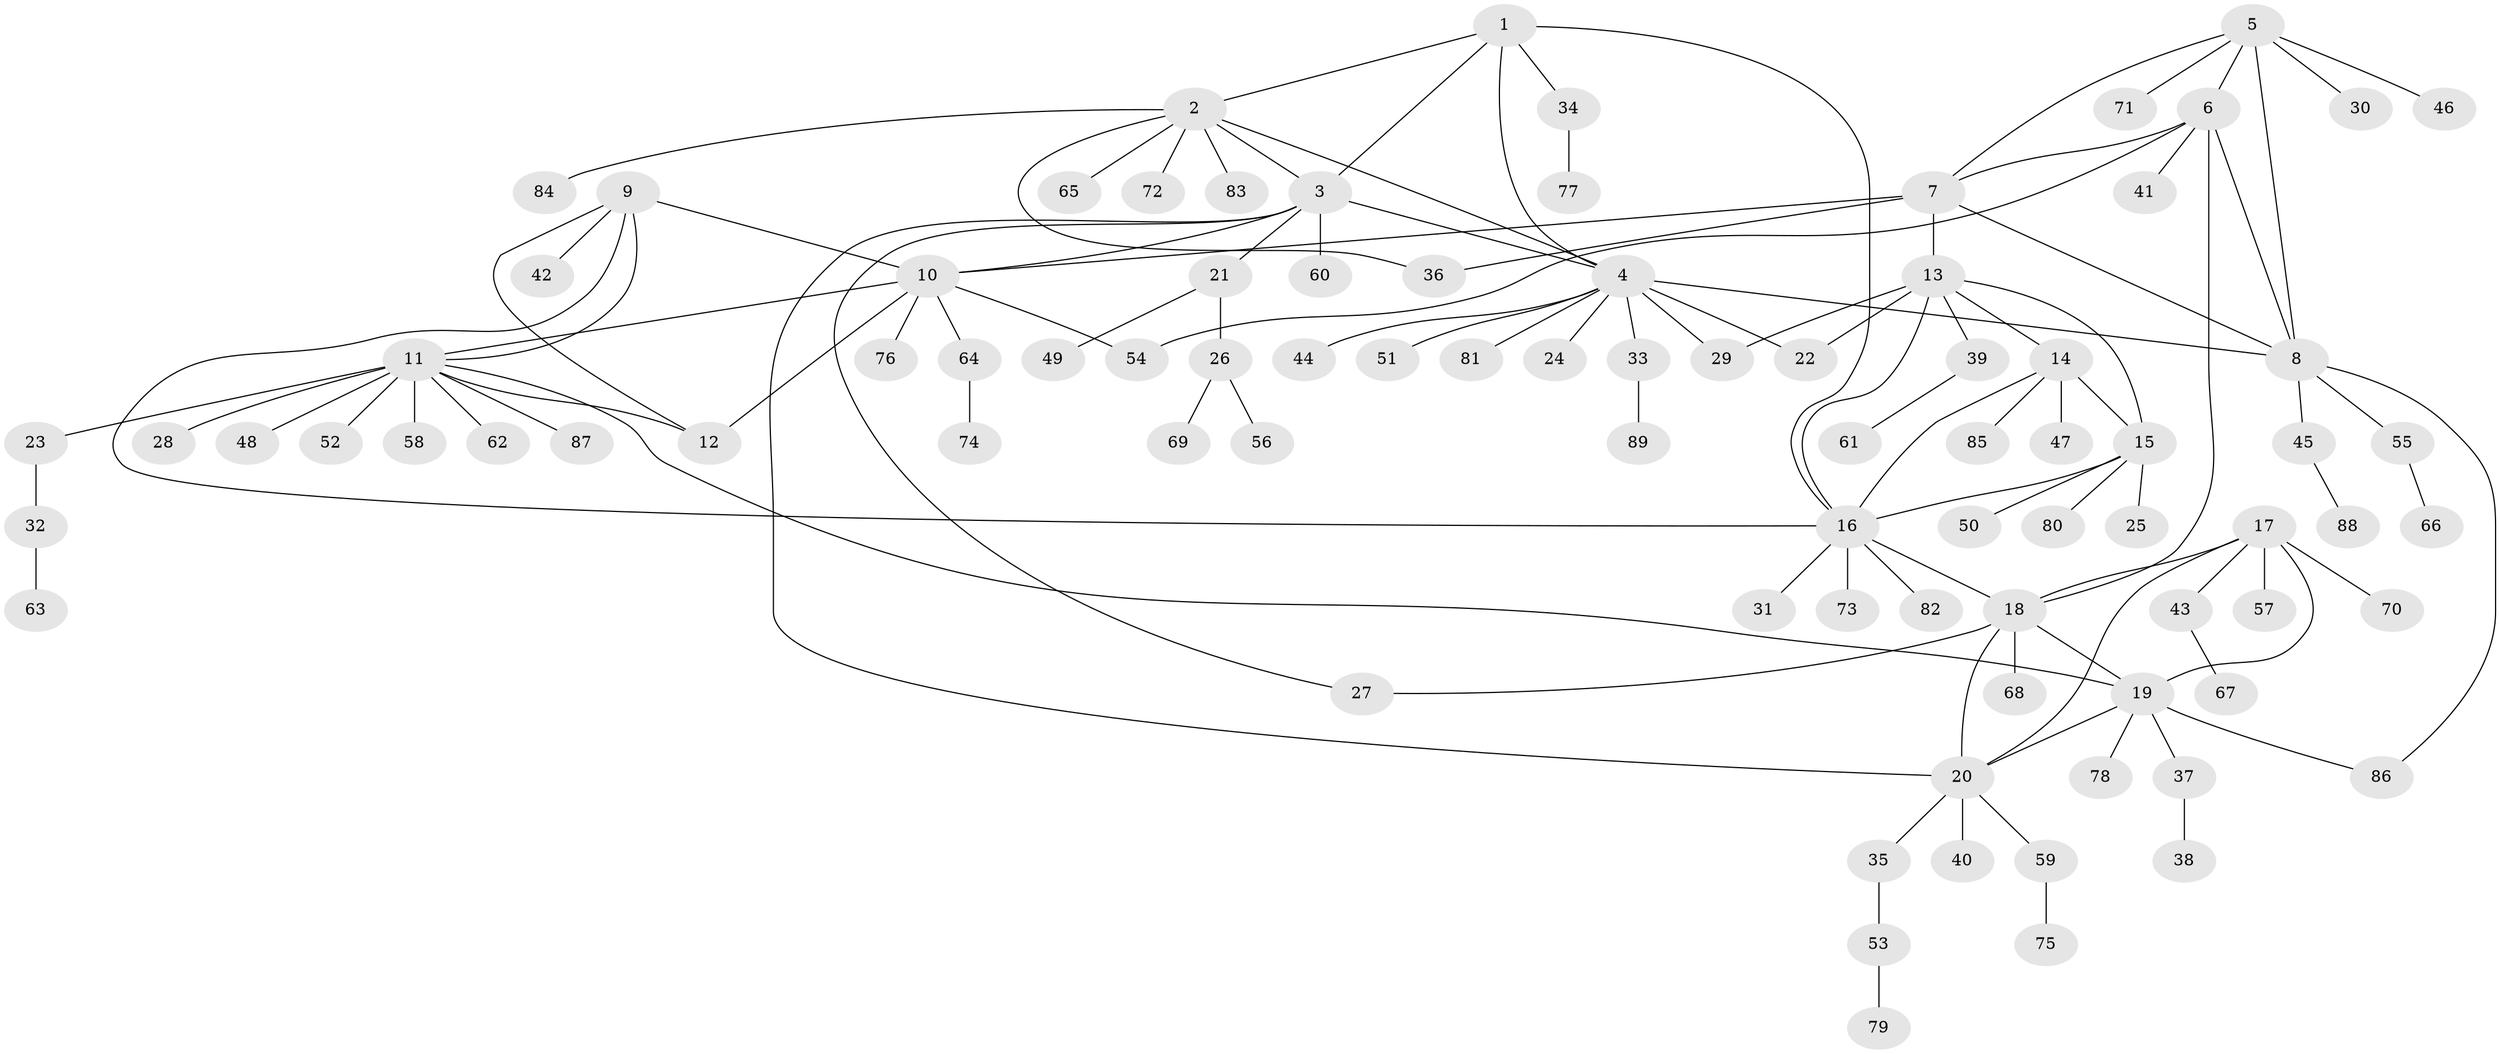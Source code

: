 // Generated by graph-tools (version 1.1) at 2025/15/03/09/25 04:15:46]
// undirected, 89 vertices, 115 edges
graph export_dot {
graph [start="1"]
  node [color=gray90,style=filled];
  1;
  2;
  3;
  4;
  5;
  6;
  7;
  8;
  9;
  10;
  11;
  12;
  13;
  14;
  15;
  16;
  17;
  18;
  19;
  20;
  21;
  22;
  23;
  24;
  25;
  26;
  27;
  28;
  29;
  30;
  31;
  32;
  33;
  34;
  35;
  36;
  37;
  38;
  39;
  40;
  41;
  42;
  43;
  44;
  45;
  46;
  47;
  48;
  49;
  50;
  51;
  52;
  53;
  54;
  55;
  56;
  57;
  58;
  59;
  60;
  61;
  62;
  63;
  64;
  65;
  66;
  67;
  68;
  69;
  70;
  71;
  72;
  73;
  74;
  75;
  76;
  77;
  78;
  79;
  80;
  81;
  82;
  83;
  84;
  85;
  86;
  87;
  88;
  89;
  1 -- 2;
  1 -- 3;
  1 -- 4;
  1 -- 16;
  1 -- 34;
  2 -- 3;
  2 -- 4;
  2 -- 36;
  2 -- 65;
  2 -- 72;
  2 -- 83;
  2 -- 84;
  3 -- 4;
  3 -- 10;
  3 -- 20;
  3 -- 21;
  3 -- 27;
  3 -- 60;
  4 -- 8;
  4 -- 22;
  4 -- 24;
  4 -- 29;
  4 -- 33;
  4 -- 44;
  4 -- 51;
  4 -- 81;
  5 -- 6;
  5 -- 7;
  5 -- 8;
  5 -- 30;
  5 -- 46;
  5 -- 71;
  6 -- 7;
  6 -- 8;
  6 -- 18;
  6 -- 41;
  6 -- 54;
  7 -- 8;
  7 -- 10;
  7 -- 13;
  7 -- 36;
  8 -- 45;
  8 -- 55;
  8 -- 86;
  9 -- 10;
  9 -- 11;
  9 -- 12;
  9 -- 16;
  9 -- 42;
  10 -- 11;
  10 -- 12;
  10 -- 54;
  10 -- 64;
  10 -- 76;
  11 -- 12;
  11 -- 19;
  11 -- 23;
  11 -- 28;
  11 -- 48;
  11 -- 52;
  11 -- 58;
  11 -- 62;
  11 -- 87;
  13 -- 14;
  13 -- 15;
  13 -- 16;
  13 -- 22;
  13 -- 29;
  13 -- 39;
  14 -- 15;
  14 -- 16;
  14 -- 47;
  14 -- 85;
  15 -- 16;
  15 -- 25;
  15 -- 50;
  15 -- 80;
  16 -- 18;
  16 -- 31;
  16 -- 73;
  16 -- 82;
  17 -- 18;
  17 -- 19;
  17 -- 20;
  17 -- 43;
  17 -- 57;
  17 -- 70;
  18 -- 19;
  18 -- 20;
  18 -- 27;
  18 -- 68;
  19 -- 20;
  19 -- 37;
  19 -- 78;
  19 -- 86;
  20 -- 35;
  20 -- 40;
  20 -- 59;
  21 -- 26;
  21 -- 49;
  23 -- 32;
  26 -- 56;
  26 -- 69;
  32 -- 63;
  33 -- 89;
  34 -- 77;
  35 -- 53;
  37 -- 38;
  39 -- 61;
  43 -- 67;
  45 -- 88;
  53 -- 79;
  55 -- 66;
  59 -- 75;
  64 -- 74;
}
